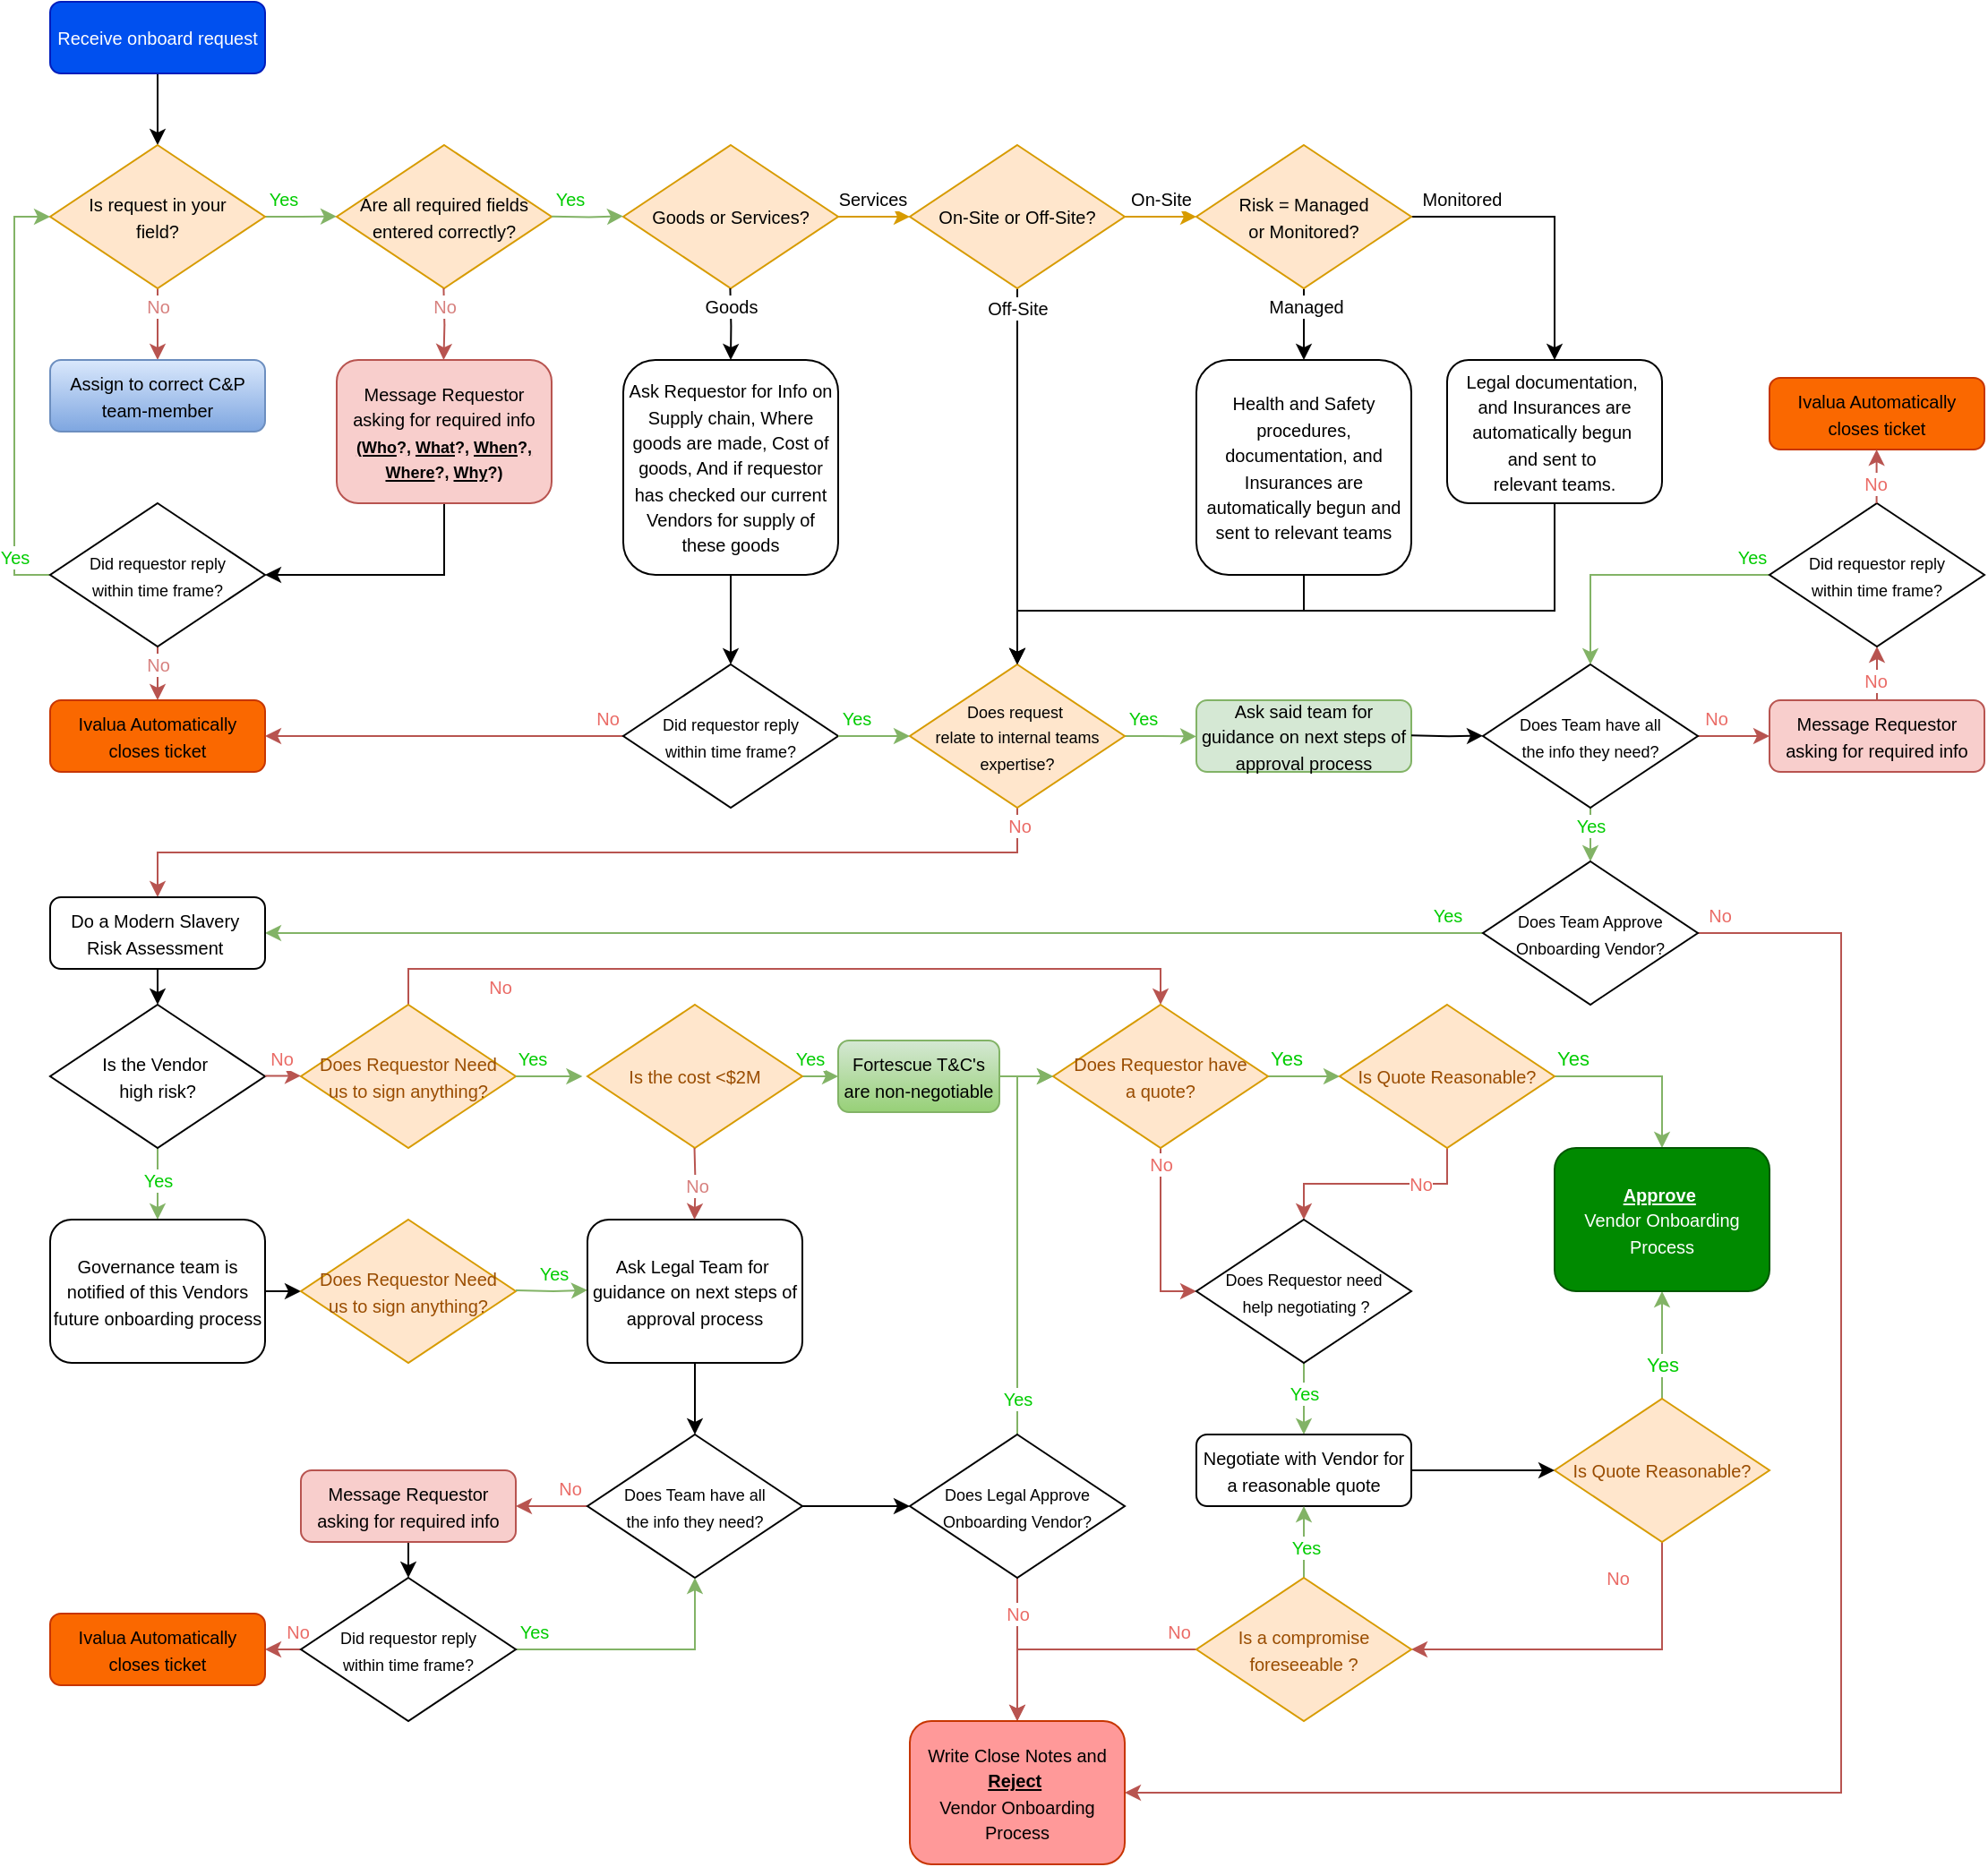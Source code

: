 <mxfile version="25.0.3">
  <diagram id="C5RBs43oDa-KdzZeNtuy" name="Page-1">
    <mxGraphModel dx="2207" dy="523" grid="1" gridSize="10" guides="1" tooltips="1" connect="1" arrows="1" fold="1" page="1" pageScale="1" pageWidth="827" pageHeight="1169" math="0" shadow="0">
      <root>
        <mxCell id="WIyWlLk6GJQsqaUBKTNV-0" />
        <mxCell id="WIyWlLk6GJQsqaUBKTNV-1" parent="WIyWlLk6GJQsqaUBKTNV-0" />
        <mxCell id="KJa5EzMdzDWsQNKUvQGp-6" style="edgeStyle=orthogonalEdgeStyle;rounded=0;orthogonalLoop=1;jettySize=auto;html=1;exitX=0.5;exitY=1;exitDx=0;exitDy=0;entryX=0.5;entryY=0;entryDx=0;entryDy=0;" edge="1" parent="WIyWlLk6GJQsqaUBKTNV-1" source="WIyWlLk6GJQsqaUBKTNV-3" target="KJa5EzMdzDWsQNKUvQGp-0">
          <mxGeometry relative="1" as="geometry" />
        </mxCell>
        <mxCell id="WIyWlLk6GJQsqaUBKTNV-3" value="&lt;font style=&quot;font-size: 10px;&quot;&gt;Receive onboard request&lt;/font&gt;" style="rounded=1;whiteSpace=wrap;html=1;fontSize=12;glass=0;strokeWidth=1;shadow=0;fillColor=#0050ef;fontColor=#ffffff;strokeColor=#001DBC;" parent="WIyWlLk6GJQsqaUBKTNV-1" vertex="1">
          <mxGeometry x="40" y="40" width="120" height="40" as="geometry" />
        </mxCell>
        <mxCell id="KJa5EzMdzDWsQNKUvQGp-5" style="edgeStyle=orthogonalEdgeStyle;rounded=0;orthogonalLoop=1;jettySize=auto;html=1;exitX=1;exitY=0.5;exitDx=0;exitDy=0;fillColor=#d5e8d4;strokeColor=#82b366;" edge="1" parent="WIyWlLk6GJQsqaUBKTNV-1" source="KJa5EzMdzDWsQNKUvQGp-0">
          <mxGeometry relative="1" as="geometry">
            <mxPoint x="200" y="159.857" as="targetPoint" />
          </mxGeometry>
        </mxCell>
        <mxCell id="KJa5EzMdzDWsQNKUvQGp-39" value="&lt;font style=&quot;font-size: 10px;&quot; color=&quot;#00cc00&quot;&gt;Yes&lt;/font&gt;" style="edgeLabel;html=1;align=center;verticalAlign=middle;resizable=0;points=[];" vertex="1" connectable="0" parent="KJa5EzMdzDWsQNKUvQGp-5">
          <mxGeometry x="-0.038" relative="1" as="geometry">
            <mxPoint x="-10" y="-10" as="offset" />
          </mxGeometry>
        </mxCell>
        <mxCell id="KJa5EzMdzDWsQNKUvQGp-7" style="edgeStyle=orthogonalEdgeStyle;rounded=0;orthogonalLoop=1;jettySize=auto;html=1;exitX=0.5;exitY=1;exitDx=0;exitDy=0;fillColor=#f8cecc;strokeColor=#b85450;" edge="1" parent="WIyWlLk6GJQsqaUBKTNV-1" source="KJa5EzMdzDWsQNKUvQGp-0">
          <mxGeometry relative="1" as="geometry">
            <mxPoint x="100" y="240" as="targetPoint" />
          </mxGeometry>
        </mxCell>
        <mxCell id="KJa5EzMdzDWsQNKUvQGp-41" value="&lt;font style=&quot;font-size: 10px;&quot; color=&quot;#d7807e&quot;&gt;No&lt;/font&gt;" style="edgeLabel;html=1;align=center;verticalAlign=middle;resizable=0;points=[];" vertex="1" connectable="0" parent="KJa5EzMdzDWsQNKUvQGp-7">
          <mxGeometry x="-0.081" relative="1" as="geometry">
            <mxPoint y="-9" as="offset" />
          </mxGeometry>
        </mxCell>
        <mxCell id="KJa5EzMdzDWsQNKUvQGp-0" value="&lt;font style=&quot;font-size: 10px;&quot;&gt;Is request in your&lt;br&gt;field?&lt;/font&gt;" style="rhombus;whiteSpace=wrap;html=1;fillColor=#ffe6cc;strokeColor=#d79b00;" vertex="1" parent="WIyWlLk6GJQsqaUBKTNV-1">
          <mxGeometry x="40" y="120" width="120" height="80" as="geometry" />
        </mxCell>
        <mxCell id="KJa5EzMdzDWsQNKUvQGp-8" value="&lt;font style=&quot;font-size: 10px;&quot;&gt;Assign to correct C&amp;amp;P team-member&lt;/font&gt;" style="rounded=1;whiteSpace=wrap;html=1;fontSize=12;glass=0;strokeWidth=1;shadow=0;fillColor=#dae8fc;strokeColor=#6c8ebf;gradientColor=#7ea6e0;" vertex="1" parent="WIyWlLk6GJQsqaUBKTNV-1">
          <mxGeometry x="40" y="240" width="120" height="40" as="geometry" />
        </mxCell>
        <mxCell id="KJa5EzMdzDWsQNKUvQGp-9" value="&lt;span style=&quot;font-size: 10px;&quot;&gt;Are all required fields&lt;/span&gt;&lt;div&gt;&lt;span style=&quot;font-size: 10px;&quot;&gt;entered correctly?&lt;/span&gt;&lt;/div&gt;" style="rhombus;whiteSpace=wrap;html=1;fillColor=#ffe6cc;strokeColor=#d79b00;" vertex="1" parent="WIyWlLk6GJQsqaUBKTNV-1">
          <mxGeometry x="200" y="120" width="120" height="80" as="geometry" />
        </mxCell>
        <mxCell id="KJa5EzMdzDWsQNKUvQGp-49" style="edgeStyle=orthogonalEdgeStyle;rounded=0;orthogonalLoop=1;jettySize=auto;html=1;exitX=0.5;exitY=1;exitDx=0;exitDy=0;entryX=1;entryY=0.5;entryDx=0;entryDy=0;" edge="1" parent="WIyWlLk6GJQsqaUBKTNV-1" source="KJa5EzMdzDWsQNKUvQGp-12" target="KJa5EzMdzDWsQNKUvQGp-36">
          <mxGeometry relative="1" as="geometry" />
        </mxCell>
        <mxCell id="KJa5EzMdzDWsQNKUvQGp-12" value="&lt;font style=&quot;&quot;&gt;&lt;span style=&quot;font-size: 10px;&quot;&gt;Message Requestor asking for required info &lt;/span&gt;&lt;b style=&quot;&quot;&gt;&lt;font style=&quot;font-size: 9px;&quot;&gt;&lt;u style=&quot;&quot;&gt;(Who&lt;/u&gt;?&lt;u style=&quot;&quot;&gt;,&lt;/u&gt; &lt;u style=&quot;&quot;&gt;What&lt;/u&gt;?&lt;u style=&quot;&quot;&gt;,&lt;/u&gt; &lt;u style=&quot;&quot;&gt;When&lt;/u&gt;?&lt;u style=&quot;&quot;&gt;, Where&lt;/u&gt;?, &lt;u style=&quot;&quot;&gt;Why&lt;/u&gt;?)&lt;/font&gt;&lt;/b&gt;&lt;/font&gt;" style="rounded=1;whiteSpace=wrap;html=1;fontSize=12;glass=0;strokeWidth=1;shadow=0;fillColor=#f8cecc;strokeColor=#b85450;" vertex="1" parent="WIyWlLk6GJQsqaUBKTNV-1">
          <mxGeometry x="200" y="240" width="120" height="80" as="geometry" />
        </mxCell>
        <mxCell id="KJa5EzMdzDWsQNKUvQGp-13" style="edgeStyle=orthogonalEdgeStyle;rounded=0;orthogonalLoop=1;jettySize=auto;html=1;exitX=0.5;exitY=1;exitDx=0;exitDy=0;fillColor=#f8cecc;strokeColor=#b85450;" edge="1" parent="WIyWlLk6GJQsqaUBKTNV-1">
          <mxGeometry relative="1" as="geometry">
            <mxPoint x="259.71" y="240" as="targetPoint" />
            <mxPoint x="259.71" y="200" as="sourcePoint" />
          </mxGeometry>
        </mxCell>
        <mxCell id="KJa5EzMdzDWsQNKUvQGp-19" style="edgeStyle=orthogonalEdgeStyle;rounded=0;orthogonalLoop=1;jettySize=auto;html=1;exitX=1;exitY=0.5;exitDx=0;exitDy=0;entryX=0;entryY=0.5;entryDx=0;entryDy=0;fillColor=#ffe6cc;strokeColor=#d79b00;" edge="1" parent="WIyWlLk6GJQsqaUBKTNV-1" source="KJa5EzMdzDWsQNKUvQGp-14" target="KJa5EzMdzDWsQNKUvQGp-18">
          <mxGeometry relative="1" as="geometry" />
        </mxCell>
        <mxCell id="KJa5EzMdzDWsQNKUvQGp-23" value="&lt;font style=&quot;font-size: 10px;&quot;&gt;Services&lt;/font&gt;" style="edgeLabel;html=1;align=center;verticalAlign=middle;resizable=0;points=[];" vertex="1" connectable="0" parent="KJa5EzMdzDWsQNKUvQGp-19">
          <mxGeometry x="-0.057" y="2" relative="1" as="geometry">
            <mxPoint y="-8" as="offset" />
          </mxGeometry>
        </mxCell>
        <mxCell id="KJa5EzMdzDWsQNKUvQGp-14" value="&lt;span style=&quot;font-size: 10px;&quot;&gt;Goods or Services?&lt;/span&gt;" style="rhombus;whiteSpace=wrap;html=1;fillColor=#ffe6cc;strokeColor=#d79b00;" vertex="1" parent="WIyWlLk6GJQsqaUBKTNV-1">
          <mxGeometry x="360" y="120" width="120" height="80" as="geometry" />
        </mxCell>
        <mxCell id="KJa5EzMdzDWsQNKUvQGp-15" style="edgeStyle=orthogonalEdgeStyle;rounded=0;orthogonalLoop=1;jettySize=auto;html=1;exitX=1;exitY=0.5;exitDx=0;exitDy=0;fillColor=#d5e8d4;strokeColor=#82b366;" edge="1" parent="WIyWlLk6GJQsqaUBKTNV-1">
          <mxGeometry relative="1" as="geometry">
            <mxPoint x="360" y="159.687" as="targetPoint" />
            <mxPoint x="320" y="159.83" as="sourcePoint" />
          </mxGeometry>
        </mxCell>
        <mxCell id="KJa5EzMdzDWsQNKUvQGp-16" value="&lt;font style=&quot;font-size: 10px;&quot;&gt;Ask Requestor for Info on Supply chain, Where goods are made, Cost of goods, And if requestor has checked our current Vendors for supply of these goods&lt;/font&gt;" style="rounded=1;whiteSpace=wrap;html=1;fontSize=12;glass=0;strokeWidth=1;shadow=0;" vertex="1" parent="WIyWlLk6GJQsqaUBKTNV-1">
          <mxGeometry x="360" y="240" width="120" height="120" as="geometry" />
        </mxCell>
        <mxCell id="KJa5EzMdzDWsQNKUvQGp-17" value="&lt;font style=&quot;font-size: 10px;&quot;&gt;Goods&lt;/font&gt;" style="edgeStyle=orthogonalEdgeStyle;rounded=0;orthogonalLoop=1;jettySize=auto;html=1;exitX=0.5;exitY=1;exitDx=0;exitDy=0;entryX=0.5;entryY=0;entryDx=0;entryDy=0;" edge="1" parent="WIyWlLk6GJQsqaUBKTNV-1" target="KJa5EzMdzDWsQNKUvQGp-16">
          <mxGeometry x="-0.502" relative="1" as="geometry">
            <mxPoint x="419.71" y="240" as="targetPoint" />
            <mxPoint x="419.71" y="200" as="sourcePoint" />
            <mxPoint as="offset" />
          </mxGeometry>
        </mxCell>
        <mxCell id="KJa5EzMdzDWsQNKUvQGp-21" style="edgeStyle=orthogonalEdgeStyle;rounded=0;orthogonalLoop=1;jettySize=auto;html=1;exitX=1;exitY=0.5;exitDx=0;exitDy=0;entryX=0;entryY=0.5;entryDx=0;entryDy=0;fillColor=#ffe6cc;strokeColor=#d79b00;" edge="1" parent="WIyWlLk6GJQsqaUBKTNV-1" source="KJa5EzMdzDWsQNKUvQGp-18" target="KJa5EzMdzDWsQNKUvQGp-20">
          <mxGeometry relative="1" as="geometry" />
        </mxCell>
        <mxCell id="KJa5EzMdzDWsQNKUvQGp-22" value="&lt;font style=&quot;font-size: 10px;&quot;&gt;On-Site&lt;/font&gt;" style="edgeLabel;html=1;align=center;verticalAlign=middle;resizable=0;points=[];" vertex="1" connectable="0" parent="KJa5EzMdzDWsQNKUvQGp-21">
          <mxGeometry x="-0.029" y="-2" relative="1" as="geometry">
            <mxPoint y="-12" as="offset" />
          </mxGeometry>
        </mxCell>
        <mxCell id="KJa5EzMdzDWsQNKUvQGp-25" style="edgeStyle=orthogonalEdgeStyle;rounded=0;orthogonalLoop=1;jettySize=auto;html=1;exitX=0.5;exitY=1;exitDx=0;exitDy=0;entryX=0.5;entryY=0;entryDx=0;entryDy=0;" edge="1" parent="WIyWlLk6GJQsqaUBKTNV-1" source="KJa5EzMdzDWsQNKUvQGp-18" target="KJa5EzMdzDWsQNKUvQGp-24">
          <mxGeometry relative="1" as="geometry" />
        </mxCell>
        <mxCell id="KJa5EzMdzDWsQNKUvQGp-61" value="&lt;font style=&quot;font-size: 10px;&quot;&gt;Off-Site&lt;/font&gt;" style="edgeLabel;html=1;align=center;verticalAlign=middle;resizable=0;points=[];" vertex="1" connectable="0" parent="KJa5EzMdzDWsQNKUvQGp-25">
          <mxGeometry x="-0.75" relative="1" as="geometry">
            <mxPoint y="-16" as="offset" />
          </mxGeometry>
        </mxCell>
        <mxCell id="KJa5EzMdzDWsQNKUvQGp-18" value="&lt;span style=&quot;font-size: 10px;&quot;&gt;On-Site or Off-Site?&lt;/span&gt;" style="rhombus;whiteSpace=wrap;html=1;fillColor=#ffe6cc;strokeColor=#d79b00;" vertex="1" parent="WIyWlLk6GJQsqaUBKTNV-1">
          <mxGeometry x="520" y="120" width="120" height="80" as="geometry" />
        </mxCell>
        <mxCell id="KJa5EzMdzDWsQNKUvQGp-29" style="edgeStyle=orthogonalEdgeStyle;rounded=0;orthogonalLoop=1;jettySize=auto;html=1;exitX=0.5;exitY=1;exitDx=0;exitDy=0;entryX=0.5;entryY=0;entryDx=0;entryDy=0;" edge="1" parent="WIyWlLk6GJQsqaUBKTNV-1" source="KJa5EzMdzDWsQNKUvQGp-20" target="KJa5EzMdzDWsQNKUvQGp-28">
          <mxGeometry relative="1" as="geometry" />
        </mxCell>
        <mxCell id="KJa5EzMdzDWsQNKUvQGp-62" value="&lt;span style=&quot;font-size: 10px;&quot;&gt;Managed&lt;/span&gt;" style="edgeLabel;html=1;align=center;verticalAlign=middle;resizable=0;points=[];" vertex="1" connectable="0" parent="KJa5EzMdzDWsQNKUvQGp-29">
          <mxGeometry x="0.01" y="1" relative="1" as="geometry">
            <mxPoint y="-10" as="offset" />
          </mxGeometry>
        </mxCell>
        <mxCell id="KJa5EzMdzDWsQNKUvQGp-32" style="edgeStyle=orthogonalEdgeStyle;rounded=0;orthogonalLoop=1;jettySize=auto;html=1;exitX=1;exitY=0.5;exitDx=0;exitDy=0;entryX=0.5;entryY=0;entryDx=0;entryDy=0;" edge="1" parent="WIyWlLk6GJQsqaUBKTNV-1" source="KJa5EzMdzDWsQNKUvQGp-20" target="KJa5EzMdzDWsQNKUvQGp-31">
          <mxGeometry relative="1" as="geometry" />
        </mxCell>
        <mxCell id="KJa5EzMdzDWsQNKUvQGp-34" value="&lt;font style=&quot;font-size: 10px;&quot;&gt;Monitored&lt;/font&gt;" style="edgeLabel;html=1;align=center;verticalAlign=middle;resizable=0;points=[];" vertex="1" connectable="0" parent="KJa5EzMdzDWsQNKUvQGp-32">
          <mxGeometry x="-0.593" relative="1" as="geometry">
            <mxPoint x="-5" y="-10" as="offset" />
          </mxGeometry>
        </mxCell>
        <mxCell id="KJa5EzMdzDWsQNKUvQGp-20" value="&lt;span style=&quot;font-size: 10px;&quot;&gt;Risk = Managed&lt;br&gt;or Monitored?&lt;/span&gt;" style="rhombus;whiteSpace=wrap;html=1;fillColor=#ffe6cc;strokeColor=#d79b00;" vertex="1" parent="WIyWlLk6GJQsqaUBKTNV-1">
          <mxGeometry x="680" y="120" width="120" height="80" as="geometry" />
        </mxCell>
        <mxCell id="KJa5EzMdzDWsQNKUvQGp-63" style="edgeStyle=orthogonalEdgeStyle;rounded=0;orthogonalLoop=1;jettySize=auto;html=1;exitX=1;exitY=0.5;exitDx=0;exitDy=0;fillColor=#d5e8d4;strokeColor=#82b366;" edge="1" parent="WIyWlLk6GJQsqaUBKTNV-1" source="KJa5EzMdzDWsQNKUvQGp-24">
          <mxGeometry relative="1" as="geometry">
            <mxPoint x="680" y="450.2" as="targetPoint" />
          </mxGeometry>
        </mxCell>
        <mxCell id="KJa5EzMdzDWsQNKUvQGp-65" value="&lt;font color=&quot;#00cc00&quot; style=&quot;font-size: 10px;&quot;&gt;Yes&lt;/font&gt;" style="edgeLabel;html=1;align=center;verticalAlign=middle;resizable=0;points=[];" vertex="1" connectable="0" parent="KJa5EzMdzDWsQNKUvQGp-63">
          <mxGeometry x="0.312" relative="1" as="geometry">
            <mxPoint x="-16" y="-11" as="offset" />
          </mxGeometry>
        </mxCell>
        <mxCell id="KJa5EzMdzDWsQNKUvQGp-89" style="edgeStyle=orthogonalEdgeStyle;rounded=0;orthogonalLoop=1;jettySize=auto;html=1;exitX=0.5;exitY=1;exitDx=0;exitDy=0;entryX=0.5;entryY=0;entryDx=0;entryDy=0;fillColor=#f8cecc;strokeColor=#b85450;" edge="1" parent="WIyWlLk6GJQsqaUBKTNV-1" source="KJa5EzMdzDWsQNKUvQGp-24" target="KJa5EzMdzDWsQNKUvQGp-86">
          <mxGeometry relative="1" as="geometry" />
        </mxCell>
        <mxCell id="KJa5EzMdzDWsQNKUvQGp-90" value="&lt;font style=&quot;font-size: 10px;&quot; color=&quot;#ea6b66&quot;&gt;No&lt;/font&gt;" style="edgeLabel;html=1;align=center;verticalAlign=middle;resizable=0;points=[];" vertex="1" connectable="0" parent="KJa5EzMdzDWsQNKUvQGp-89">
          <mxGeometry x="-0.24" y="-1" relative="1" as="geometry">
            <mxPoint x="177" y="-14" as="offset" />
          </mxGeometry>
        </mxCell>
        <mxCell id="KJa5EzMdzDWsQNKUvQGp-24" value="&lt;font style=&quot;font-size: 9px;&quot;&gt;Does request&amp;nbsp;&lt;/font&gt;&lt;div&gt;&lt;font style=&quot;font-size: 9px;&quot;&gt;relate&amp;nbsp;&lt;/font&gt;&lt;font style=&quot;background-color: initial; font-size: 9px;&quot;&gt;to&amp;nbsp;&lt;/font&gt;&lt;span style=&quot;background-color: initial; font-size: 9px;&quot;&gt;internal teams&lt;/span&gt;&lt;div&gt;&lt;div&gt;&lt;font style=&quot;font-size: 9px;&quot;&gt;expertise?&lt;/font&gt;&lt;/div&gt;&lt;/div&gt;&lt;/div&gt;" style="rhombus;whiteSpace=wrap;html=1;fillColor=#ffe6cc;strokeColor=#d79b00;" vertex="1" parent="WIyWlLk6GJQsqaUBKTNV-1">
          <mxGeometry x="520" y="410" width="120" height="80" as="geometry" />
        </mxCell>
        <mxCell id="KJa5EzMdzDWsQNKUvQGp-59" style="edgeStyle=orthogonalEdgeStyle;rounded=0;orthogonalLoop=1;jettySize=auto;html=1;exitX=0.5;exitY=1;exitDx=0;exitDy=0;entryX=0.5;entryY=0;entryDx=0;entryDy=0;" edge="1" parent="WIyWlLk6GJQsqaUBKTNV-1" source="KJa5EzMdzDWsQNKUvQGp-28" target="KJa5EzMdzDWsQNKUvQGp-24">
          <mxGeometry relative="1" as="geometry">
            <Array as="points">
              <mxPoint x="740" y="380" />
              <mxPoint x="580" y="380" />
            </Array>
          </mxGeometry>
        </mxCell>
        <mxCell id="KJa5EzMdzDWsQNKUvQGp-28" value="&lt;font style=&quot;font-size: 10px;&quot;&gt;Health and Safety procedures, documentation, and Insurances are automatically begun and sent to relevant teams&lt;/font&gt;" style="rounded=1;whiteSpace=wrap;html=1;fontSize=12;glass=0;strokeWidth=1;shadow=0;" vertex="1" parent="WIyWlLk6GJQsqaUBKTNV-1">
          <mxGeometry x="680" y="240" width="120" height="120" as="geometry" />
        </mxCell>
        <mxCell id="KJa5EzMdzDWsQNKUvQGp-60" style="edgeStyle=orthogonalEdgeStyle;rounded=0;orthogonalLoop=1;jettySize=auto;html=1;exitX=0.5;exitY=1;exitDx=0;exitDy=0;" edge="1" parent="WIyWlLk6GJQsqaUBKTNV-1" source="KJa5EzMdzDWsQNKUvQGp-31">
          <mxGeometry relative="1" as="geometry">
            <mxPoint x="580" y="410" as="targetPoint" />
            <Array as="points">
              <mxPoint x="880" y="380" />
              <mxPoint x="580" y="380" />
            </Array>
          </mxGeometry>
        </mxCell>
        <mxCell id="KJa5EzMdzDWsQNKUvQGp-31" value="&lt;font style=&quot;font-size: 10px;&quot;&gt;Legal documentation,&amp;nbsp;&lt;/font&gt;&lt;div&gt;&lt;font style=&quot;font-size: 10px;&quot;&gt;and Insurance&lt;/font&gt;&lt;span style=&quot;font-size: 10px; background-color: initial;&quot;&gt;s are automatically begun&amp;nbsp;&lt;/span&gt;&lt;/div&gt;&lt;div&gt;&lt;font style=&quot;font-size: 10px;&quot;&gt;and sent to&amp;nbsp;&lt;/font&gt;&lt;/div&gt;&lt;div&gt;&lt;font style=&quot;font-size: 10px;&quot;&gt;relevant teams.&lt;/font&gt;&lt;/div&gt;" style="rounded=1;whiteSpace=wrap;html=1;fontSize=12;glass=0;strokeWidth=1;shadow=0;" vertex="1" parent="WIyWlLk6GJQsqaUBKTNV-1">
          <mxGeometry x="820" y="240" width="120" height="80" as="geometry" />
        </mxCell>
        <mxCell id="KJa5EzMdzDWsQNKUvQGp-38" style="edgeStyle=orthogonalEdgeStyle;rounded=0;orthogonalLoop=1;jettySize=auto;html=1;exitX=0;exitY=0.5;exitDx=0;exitDy=0;entryX=0;entryY=0.5;entryDx=0;entryDy=0;fillColor=#d5e8d4;strokeColor=#82b366;" edge="1" parent="WIyWlLk6GJQsqaUBKTNV-1" source="KJa5EzMdzDWsQNKUvQGp-36" target="KJa5EzMdzDWsQNKUvQGp-0">
          <mxGeometry relative="1" as="geometry" />
        </mxCell>
        <mxCell id="KJa5EzMdzDWsQNKUvQGp-46" style="edgeStyle=orthogonalEdgeStyle;rounded=0;orthogonalLoop=1;jettySize=auto;html=1;exitX=0.5;exitY=1;exitDx=0;exitDy=0;entryX=0.5;entryY=0;entryDx=0;entryDy=0;fillColor=#f8cecc;strokeColor=#b85450;" edge="1" parent="WIyWlLk6GJQsqaUBKTNV-1" source="KJa5EzMdzDWsQNKUvQGp-36" target="KJa5EzMdzDWsQNKUvQGp-45">
          <mxGeometry relative="1" as="geometry" />
        </mxCell>
        <mxCell id="KJa5EzMdzDWsQNKUvQGp-36" value="&lt;font style=&quot;font-size: 9px;&quot;&gt;Did requestor reply&lt;/font&gt;&lt;div&gt;&lt;font style=&quot;font-size: 9px;&quot;&gt;within&amp;nbsp;&lt;/font&gt;&lt;span style=&quot;font-size: 9px; background-color: initial;&quot;&gt;time frame?&lt;/span&gt;&lt;/div&gt;" style="rhombus;whiteSpace=wrap;html=1;" vertex="1" parent="WIyWlLk6GJQsqaUBKTNV-1">
          <mxGeometry x="40" y="320" width="120" height="80" as="geometry" />
        </mxCell>
        <mxCell id="KJa5EzMdzDWsQNKUvQGp-40" value="&lt;font style=&quot;font-size: 10px;&quot; color=&quot;#00cc00&quot;&gt;Yes&lt;/font&gt;" style="edgeLabel;html=1;align=center;verticalAlign=middle;resizable=0;points=[];" vertex="1" connectable="0" parent="WIyWlLk6GJQsqaUBKTNV-1">
          <mxGeometry x="330.004" y="150" as="geometry" />
        </mxCell>
        <mxCell id="KJa5EzMdzDWsQNKUvQGp-43" value="&lt;font style=&quot;font-size: 10px;&quot; color=&quot;#d7807e&quot;&gt;No&lt;/font&gt;" style="edgeLabel;html=1;align=center;verticalAlign=middle;resizable=0;points=[];" vertex="1" connectable="0" parent="WIyWlLk6GJQsqaUBKTNV-1">
          <mxGeometry x="260" y="220.001" as="geometry">
            <mxPoint y="-10" as="offset" />
          </mxGeometry>
        </mxCell>
        <mxCell id="KJa5EzMdzDWsQNKUvQGp-44" value="&lt;font style=&quot;font-size: 10px;&quot; color=&quot;#00cc00&quot;&gt;Yes&lt;/font&gt;" style="edgeLabel;html=1;align=center;verticalAlign=middle;resizable=0;points=[];" vertex="1" connectable="0" parent="WIyWlLk6GJQsqaUBKTNV-1">
          <mxGeometry x="20.004" y="350" as="geometry" />
        </mxCell>
        <mxCell id="KJa5EzMdzDWsQNKUvQGp-45" value="&lt;span style=&quot;font-size: 10px;&quot;&gt;Ivalua Automatically&lt;/span&gt;&lt;div&gt;&lt;span style=&quot;font-size: 10px;&quot;&gt;closes ticket&lt;/span&gt;&lt;/div&gt;" style="rounded=1;whiteSpace=wrap;html=1;fontSize=12;glass=0;strokeWidth=1;shadow=0;fillColor=#fa6800;strokeColor=#C73500;fontColor=#000000;" vertex="1" parent="WIyWlLk6GJQsqaUBKTNV-1">
          <mxGeometry x="40" y="430" width="120" height="40" as="geometry" />
        </mxCell>
        <mxCell id="KJa5EzMdzDWsQNKUvQGp-47" value="&lt;font style=&quot;font-size: 10px;&quot; color=&quot;#d7807e&quot;&gt;No&lt;/font&gt;" style="edgeLabel;html=1;align=center;verticalAlign=middle;resizable=0;points=[];" vertex="1" connectable="0" parent="WIyWlLk6GJQsqaUBKTNV-1">
          <mxGeometry x="100" y="410.001" as="geometry" />
        </mxCell>
        <mxCell id="KJa5EzMdzDWsQNKUvQGp-56" style="edgeStyle=orthogonalEdgeStyle;rounded=0;orthogonalLoop=1;jettySize=auto;html=1;exitX=0;exitY=0.5;exitDx=0;exitDy=0;entryX=1;entryY=0.5;entryDx=0;entryDy=0;fillColor=#f8cecc;strokeColor=#b85450;" edge="1" parent="WIyWlLk6GJQsqaUBKTNV-1" source="KJa5EzMdzDWsQNKUvQGp-51" target="KJa5EzMdzDWsQNKUvQGp-45">
          <mxGeometry relative="1" as="geometry" />
        </mxCell>
        <mxCell id="KJa5EzMdzDWsQNKUvQGp-76" value="&lt;font color=&quot;#ea6b66&quot; style=&quot;font-size: 10px;&quot;&gt;No&lt;/font&gt;" style="edgeLabel;html=1;align=center;verticalAlign=middle;resizable=0;points=[];" vertex="1" connectable="0" parent="KJa5EzMdzDWsQNKUvQGp-56">
          <mxGeometry x="0.016" relative="1" as="geometry">
            <mxPoint x="92" y="-10" as="offset" />
          </mxGeometry>
        </mxCell>
        <mxCell id="KJa5EzMdzDWsQNKUvQGp-51" value="&lt;font style=&quot;font-size: 9px;&quot;&gt;Did requestor reply&lt;/font&gt;&lt;div&gt;&lt;font style=&quot;font-size: 9px;&quot;&gt;within&amp;nbsp;&lt;/font&gt;&lt;span style=&quot;font-size: 9px; background-color: initial;&quot;&gt;time frame?&lt;/span&gt;&lt;/div&gt;" style="rhombus;whiteSpace=wrap;html=1;" vertex="1" parent="WIyWlLk6GJQsqaUBKTNV-1">
          <mxGeometry x="360" y="410" width="120" height="80" as="geometry" />
        </mxCell>
        <mxCell id="KJa5EzMdzDWsQNKUvQGp-52" style="edgeStyle=orthogonalEdgeStyle;rounded=0;orthogonalLoop=1;jettySize=auto;html=1;exitX=0.5;exitY=1;exitDx=0;exitDy=0;entryX=0.5;entryY=0;entryDx=0;entryDy=0;" edge="1" parent="WIyWlLk6GJQsqaUBKTNV-1" source="KJa5EzMdzDWsQNKUvQGp-16" target="KJa5EzMdzDWsQNKUvQGp-51">
          <mxGeometry relative="1" as="geometry" />
        </mxCell>
        <mxCell id="KJa5EzMdzDWsQNKUvQGp-53" style="edgeStyle=orthogonalEdgeStyle;rounded=0;orthogonalLoop=1;jettySize=auto;html=1;exitX=1;exitY=0.5;exitDx=0;exitDy=0;entryX=0;entryY=0.5;entryDx=0;entryDy=0;fillColor=#d5e8d4;strokeColor=#82b366;" edge="1" parent="WIyWlLk6GJQsqaUBKTNV-1" source="KJa5EzMdzDWsQNKUvQGp-51" target="KJa5EzMdzDWsQNKUvQGp-24">
          <mxGeometry relative="1" as="geometry" />
        </mxCell>
        <mxCell id="KJa5EzMdzDWsQNKUvQGp-58" value="&lt;font style=&quot;font-size: 10px;&quot; color=&quot;#00cc00&quot;&gt;Yes&lt;/font&gt;" style="edgeLabel;html=1;align=center;verticalAlign=middle;resizable=0;points=[];" vertex="1" connectable="0" parent="KJa5EzMdzDWsQNKUvQGp-53">
          <mxGeometry x="-0.37" relative="1" as="geometry">
            <mxPoint x="-3" y="-10" as="offset" />
          </mxGeometry>
        </mxCell>
        <mxCell id="KJa5EzMdzDWsQNKUvQGp-64" value="&lt;font style=&quot;font-size: 10px;&quot;&gt;Ask said team for guidance on next steps of approval process&lt;/font&gt;" style="rounded=1;whiteSpace=wrap;html=1;fontSize=12;glass=0;strokeWidth=1;shadow=0;fillColor=#d5e8d4;strokeColor=#82b366;" vertex="1" parent="WIyWlLk6GJQsqaUBKTNV-1">
          <mxGeometry x="680" y="430" width="120" height="40" as="geometry" />
        </mxCell>
        <mxCell id="KJa5EzMdzDWsQNKUvQGp-81" style="edgeStyle=orthogonalEdgeStyle;rounded=0;orthogonalLoop=1;jettySize=auto;html=1;exitX=1;exitY=0.5;exitDx=0;exitDy=0;entryX=0;entryY=0.5;entryDx=0;entryDy=0;fillColor=#f8cecc;strokeColor=#b85450;" edge="1" parent="WIyWlLk6GJQsqaUBKTNV-1" source="KJa5EzMdzDWsQNKUvQGp-66" target="KJa5EzMdzDWsQNKUvQGp-70">
          <mxGeometry relative="1" as="geometry" />
        </mxCell>
        <mxCell id="KJa5EzMdzDWsQNKUvQGp-82" value="&lt;font style=&quot;font-size: 10px;&quot; color=&quot;#ea6b66&quot;&gt;No&lt;/font&gt;" style="edgeLabel;html=1;align=center;verticalAlign=middle;resizable=0;points=[];" vertex="1" connectable="0" parent="KJa5EzMdzDWsQNKUvQGp-81">
          <mxGeometry x="-0.12" relative="1" as="geometry">
            <mxPoint x="-8" y="-10" as="offset" />
          </mxGeometry>
        </mxCell>
        <mxCell id="KJa5EzMdzDWsQNKUvQGp-84" value="" style="edgeStyle=orthogonalEdgeStyle;rounded=0;orthogonalLoop=1;jettySize=auto;html=1;fillColor=#d5e8d4;strokeColor=#82b366;" edge="1" parent="WIyWlLk6GJQsqaUBKTNV-1" source="KJa5EzMdzDWsQNKUvQGp-66" target="KJa5EzMdzDWsQNKUvQGp-83">
          <mxGeometry relative="1" as="geometry" />
        </mxCell>
        <mxCell id="KJa5EzMdzDWsQNKUvQGp-85" value="&lt;font style=&quot;font-size: 10px;&quot; color=&quot;#00cc00&quot;&gt;Yes&lt;/font&gt;" style="edgeLabel;html=1;align=center;verticalAlign=middle;resizable=0;points=[];" vertex="1" connectable="0" parent="KJa5EzMdzDWsQNKUvQGp-84">
          <mxGeometry x="0.336" relative="1" as="geometry">
            <mxPoint y="-4" as="offset" />
          </mxGeometry>
        </mxCell>
        <mxCell id="KJa5EzMdzDWsQNKUvQGp-66" value="&lt;font style=&quot;font-size: 9px;&quot;&gt;Does Team have all&lt;/font&gt;&lt;div&gt;&lt;font style=&quot;font-size: 9px;&quot;&gt;the info they need?&lt;/font&gt;&lt;/div&gt;" style="rhombus;whiteSpace=wrap;html=1;" vertex="1" parent="WIyWlLk6GJQsqaUBKTNV-1">
          <mxGeometry x="840" y="410" width="120" height="80" as="geometry" />
        </mxCell>
        <mxCell id="KJa5EzMdzDWsQNKUvQGp-67" style="edgeStyle=orthogonalEdgeStyle;rounded=0;orthogonalLoop=1;jettySize=auto;html=1;exitX=1;exitY=0.5;exitDx=0;exitDy=0;" edge="1" parent="WIyWlLk6GJQsqaUBKTNV-1">
          <mxGeometry relative="1" as="geometry">
            <mxPoint x="840" y="449.84" as="targetPoint" />
            <mxPoint x="800" y="449.64" as="sourcePoint" />
          </mxGeometry>
        </mxCell>
        <mxCell id="KJa5EzMdzDWsQNKUvQGp-73" style="edgeStyle=orthogonalEdgeStyle;rounded=0;orthogonalLoop=1;jettySize=auto;html=1;exitX=0.5;exitY=0;exitDx=0;exitDy=0;entryX=0.5;entryY=1;entryDx=0;entryDy=0;fillColor=#f8cecc;strokeColor=#b85450;" edge="1" parent="WIyWlLk6GJQsqaUBKTNV-1" source="KJa5EzMdzDWsQNKUvQGp-70" target="KJa5EzMdzDWsQNKUvQGp-71">
          <mxGeometry relative="1" as="geometry" />
        </mxCell>
        <mxCell id="KJa5EzMdzDWsQNKUvQGp-77" value="&lt;font color=&quot;#ea6b66&quot; style=&quot;font-size: 10px;&quot;&gt;No&lt;/font&gt;" style="edgeLabel;html=1;align=center;verticalAlign=middle;resizable=0;points=[];" vertex="1" connectable="0" parent="KJa5EzMdzDWsQNKUvQGp-73">
          <mxGeometry x="-0.267" y="1" relative="1" as="geometry">
            <mxPoint as="offset" />
          </mxGeometry>
        </mxCell>
        <mxCell id="KJa5EzMdzDWsQNKUvQGp-70" value="&lt;font style=&quot;font-size: 10px;&quot;&gt;Message Requestor asking for required info&lt;/font&gt;" style="rounded=1;whiteSpace=wrap;html=1;fontSize=12;glass=0;strokeWidth=1;shadow=0;fillColor=#f8cecc;strokeColor=#b85450;" vertex="1" parent="WIyWlLk6GJQsqaUBKTNV-1">
          <mxGeometry x="1000" y="430" width="120" height="40" as="geometry" />
        </mxCell>
        <mxCell id="KJa5EzMdzDWsQNKUvQGp-72" style="edgeStyle=orthogonalEdgeStyle;rounded=0;orthogonalLoop=1;jettySize=auto;html=1;exitX=0;exitY=0.5;exitDx=0;exitDy=0;entryX=0.5;entryY=0;entryDx=0;entryDy=0;fillColor=#d5e8d4;strokeColor=#82b366;" edge="1" parent="WIyWlLk6GJQsqaUBKTNV-1" source="KJa5EzMdzDWsQNKUvQGp-71" target="KJa5EzMdzDWsQNKUvQGp-66">
          <mxGeometry relative="1" as="geometry">
            <Array as="points">
              <mxPoint x="900" y="360" />
            </Array>
          </mxGeometry>
        </mxCell>
        <mxCell id="KJa5EzMdzDWsQNKUvQGp-80" value="&lt;font style=&quot;font-size: 10px;&quot; color=&quot;#00cc00&quot;&gt;Yes&lt;/font&gt;" style="edgeLabel;html=1;align=center;verticalAlign=middle;resizable=0;points=[];" vertex="1" connectable="0" parent="KJa5EzMdzDWsQNKUvQGp-72">
          <mxGeometry x="-0.571" y="1" relative="1" as="geometry">
            <mxPoint x="22" y="-11" as="offset" />
          </mxGeometry>
        </mxCell>
        <mxCell id="KJa5EzMdzDWsQNKUvQGp-71" value="&lt;font style=&quot;font-size: 9px;&quot;&gt;Did requestor reply&lt;/font&gt;&lt;div&gt;&lt;font style=&quot;font-size: 9px;&quot;&gt;within&amp;nbsp;&lt;/font&gt;&lt;span style=&quot;font-size: 9px; background-color: initial;&quot;&gt;time frame?&lt;/span&gt;&lt;/div&gt;" style="rhombus;whiteSpace=wrap;html=1;" vertex="1" parent="WIyWlLk6GJQsqaUBKTNV-1">
          <mxGeometry x="1000" y="320" width="120" height="80" as="geometry" />
        </mxCell>
        <mxCell id="KJa5EzMdzDWsQNKUvQGp-74" value="&lt;span style=&quot;font-size: 10px;&quot;&gt;Ivalua Automatically&lt;/span&gt;&lt;div&gt;&lt;span style=&quot;font-size: 10px;&quot;&gt;closes ticket&lt;/span&gt;&lt;/div&gt;" style="rounded=1;whiteSpace=wrap;html=1;fontSize=12;glass=0;strokeWidth=1;shadow=0;fillColor=#fa6800;strokeColor=#C73500;fontColor=#000000;" vertex="1" parent="WIyWlLk6GJQsqaUBKTNV-1">
          <mxGeometry x="1000" y="250" width="120" height="40" as="geometry" />
        </mxCell>
        <mxCell id="KJa5EzMdzDWsQNKUvQGp-78" style="edgeStyle=orthogonalEdgeStyle;rounded=0;orthogonalLoop=1;jettySize=auto;html=1;exitX=0.5;exitY=0;exitDx=0;exitDy=0;entryX=0.5;entryY=1;entryDx=0;entryDy=0;fillColor=#f8cecc;strokeColor=#b85450;" edge="1" parent="WIyWlLk6GJQsqaUBKTNV-1">
          <mxGeometry relative="1" as="geometry">
            <mxPoint x="1059.8" y="320" as="sourcePoint" />
            <mxPoint x="1059.8" y="290" as="targetPoint" />
          </mxGeometry>
        </mxCell>
        <mxCell id="KJa5EzMdzDWsQNKUvQGp-79" value="&lt;font color=&quot;#ea6b66&quot; style=&quot;font-size: 10px;&quot;&gt;No&lt;/font&gt;" style="edgeLabel;html=1;align=center;verticalAlign=middle;resizable=0;points=[];" vertex="1" connectable="0" parent="KJa5EzMdzDWsQNKUvQGp-78">
          <mxGeometry x="-0.267" y="1" relative="1" as="geometry">
            <mxPoint as="offset" />
          </mxGeometry>
        </mxCell>
        <mxCell id="KJa5EzMdzDWsQNKUvQGp-87" style="edgeStyle=orthogonalEdgeStyle;rounded=0;orthogonalLoop=1;jettySize=auto;html=1;exitX=0;exitY=0.5;exitDx=0;exitDy=0;entryX=1;entryY=0.5;entryDx=0;entryDy=0;fillColor=#d5e8d4;strokeColor=#82b366;" edge="1" parent="WIyWlLk6GJQsqaUBKTNV-1" source="KJa5EzMdzDWsQNKUvQGp-83" target="KJa5EzMdzDWsQNKUvQGp-86">
          <mxGeometry relative="1" as="geometry" />
        </mxCell>
        <mxCell id="KJa5EzMdzDWsQNKUvQGp-88" value="&lt;font style=&quot;font-size: 10px;&quot; color=&quot;#00cc00&quot;&gt;Yes&lt;/font&gt;" style="edgeLabel;html=1;align=center;verticalAlign=middle;resizable=0;points=[];" vertex="1" connectable="0" parent="KJa5EzMdzDWsQNKUvQGp-87">
          <mxGeometry y="1" relative="1" as="geometry">
            <mxPoint x="320" y="-11" as="offset" />
          </mxGeometry>
        </mxCell>
        <mxCell id="KJa5EzMdzDWsQNKUvQGp-176" style="edgeStyle=orthogonalEdgeStyle;rounded=0;orthogonalLoop=1;jettySize=auto;html=1;exitX=1;exitY=0.5;exitDx=0;exitDy=0;entryX=1;entryY=0.5;entryDx=0;entryDy=0;fillColor=#f8cecc;strokeColor=#b85450;" edge="1" parent="WIyWlLk6GJQsqaUBKTNV-1" source="KJa5EzMdzDWsQNKUvQGp-83" target="KJa5EzMdzDWsQNKUvQGp-169">
          <mxGeometry relative="1" as="geometry">
            <Array as="points">
              <mxPoint x="1040" y="560" />
              <mxPoint x="1040" y="1040" />
            </Array>
          </mxGeometry>
        </mxCell>
        <mxCell id="KJa5EzMdzDWsQNKUvQGp-177" value="&lt;font style=&quot;font-size: 10px;&quot; color=&quot;#ea6b66&quot;&gt;No&lt;/font&gt;" style="edgeLabel;html=1;align=center;verticalAlign=middle;resizable=0;points=[];" vertex="1" connectable="0" parent="KJa5EzMdzDWsQNKUvQGp-176">
          <mxGeometry x="-0.959" y="-1" relative="1" as="geometry">
            <mxPoint x="-8" y="-11" as="offset" />
          </mxGeometry>
        </mxCell>
        <mxCell id="KJa5EzMdzDWsQNKUvQGp-83" value="&lt;font style=&quot;font-size: 9px;&quot;&gt;Does Team Approve&lt;br&gt;Onboarding Vendor?&lt;/font&gt;" style="rhombus;whiteSpace=wrap;html=1;" vertex="1" parent="WIyWlLk6GJQsqaUBKTNV-1">
          <mxGeometry x="840" y="520" width="120" height="80" as="geometry" />
        </mxCell>
        <mxCell id="KJa5EzMdzDWsQNKUvQGp-93" style="edgeStyle=orthogonalEdgeStyle;rounded=0;orthogonalLoop=1;jettySize=auto;html=1;exitX=0.5;exitY=1;exitDx=0;exitDy=0;entryX=0.5;entryY=0;entryDx=0;entryDy=0;" edge="1" parent="WIyWlLk6GJQsqaUBKTNV-1" source="KJa5EzMdzDWsQNKUvQGp-86" target="KJa5EzMdzDWsQNKUvQGp-92">
          <mxGeometry relative="1" as="geometry" />
        </mxCell>
        <mxCell id="KJa5EzMdzDWsQNKUvQGp-86" value="&lt;font style=&quot;font-size: 10px;&quot;&gt;Do a Modern Slavery&amp;nbsp;&lt;/font&gt;&lt;div&gt;&lt;font style=&quot;font-size: 10px;&quot;&gt;Risk Assessment&amp;nbsp;&lt;/font&gt;&lt;/div&gt;" style="rounded=1;whiteSpace=wrap;html=1;fontSize=12;glass=0;strokeWidth=1;shadow=0;" vertex="1" parent="WIyWlLk6GJQsqaUBKTNV-1">
          <mxGeometry x="40" y="540" width="120" height="40" as="geometry" />
        </mxCell>
        <mxCell id="KJa5EzMdzDWsQNKUvQGp-95" style="edgeStyle=orthogonalEdgeStyle;rounded=0;orthogonalLoop=1;jettySize=auto;html=1;exitX=0.5;exitY=1;exitDx=0;exitDy=0;entryX=0.5;entryY=0;entryDx=0;entryDy=0;fillColor=#d5e8d4;strokeColor=#82b366;" edge="1" parent="WIyWlLk6GJQsqaUBKTNV-1" source="KJa5EzMdzDWsQNKUvQGp-92" target="KJa5EzMdzDWsQNKUvQGp-94">
          <mxGeometry relative="1" as="geometry" />
        </mxCell>
        <mxCell id="KJa5EzMdzDWsQNKUvQGp-96" value="&lt;font style=&quot;font-size: 10px;&quot; color=&quot;#00cc00&quot;&gt;Yes&lt;/font&gt;" style="edgeLabel;html=1;align=center;verticalAlign=middle;resizable=0;points=[];" vertex="1" connectable="0" parent="KJa5EzMdzDWsQNKUvQGp-95">
          <mxGeometry x="-0.11" relative="1" as="geometry">
            <mxPoint as="offset" />
          </mxGeometry>
        </mxCell>
        <mxCell id="KJa5EzMdzDWsQNKUvQGp-92" value="&lt;font size=&quot;1&quot;&gt;Is the Vendor&lt;/font&gt;&lt;span style=&quot;font-size: x-small; background-color: initial;&quot;&gt;&amp;nbsp;&lt;/span&gt;&lt;div&gt;&lt;span style=&quot;font-size: x-small; background-color: initial;&quot;&gt;high risk?&lt;/span&gt;&lt;/div&gt;" style="rhombus;whiteSpace=wrap;html=1;" vertex="1" parent="WIyWlLk6GJQsqaUBKTNV-1">
          <mxGeometry x="40" y="600" width="120" height="80" as="geometry" />
        </mxCell>
        <mxCell id="KJa5EzMdzDWsQNKUvQGp-107" style="edgeStyle=orthogonalEdgeStyle;rounded=0;orthogonalLoop=1;jettySize=auto;html=1;exitX=1;exitY=0.5;exitDx=0;exitDy=0;entryX=0;entryY=0.5;entryDx=0;entryDy=0;" edge="1" parent="WIyWlLk6GJQsqaUBKTNV-1" source="KJa5EzMdzDWsQNKUvQGp-94" target="KJa5EzMdzDWsQNKUvQGp-106">
          <mxGeometry relative="1" as="geometry" />
        </mxCell>
        <mxCell id="KJa5EzMdzDWsQNKUvQGp-94" value="&lt;span style=&quot;font-size: 10px;&quot;&gt;Governance team is notified of this Vendors future onboarding process&lt;/span&gt;" style="rounded=1;whiteSpace=wrap;html=1;fontSize=12;glass=0;strokeWidth=1;shadow=0;" vertex="1" parent="WIyWlLk6GJQsqaUBKTNV-1">
          <mxGeometry x="40" y="720" width="120" height="80" as="geometry" />
        </mxCell>
        <mxCell id="KJa5EzMdzDWsQNKUvQGp-184" style="edgeStyle=orthogonalEdgeStyle;rounded=0;orthogonalLoop=1;jettySize=auto;html=1;exitX=0.5;exitY=0;exitDx=0;exitDy=0;entryX=0.5;entryY=0;entryDx=0;entryDy=0;fillColor=#f8cecc;strokeColor=#b85450;" edge="1" parent="WIyWlLk6GJQsqaUBKTNV-1" source="KJa5EzMdzDWsQNKUvQGp-101" target="KJa5EzMdzDWsQNKUvQGp-138">
          <mxGeometry relative="1" as="geometry" />
        </mxCell>
        <mxCell id="KJa5EzMdzDWsQNKUvQGp-185" value="&lt;font style=&quot;font-size: 10px;&quot; color=&quot;#ea6b66&quot;&gt;No&lt;/font&gt;" style="edgeLabel;html=1;align=center;verticalAlign=middle;resizable=0;points=[];" vertex="1" connectable="0" parent="KJa5EzMdzDWsQNKUvQGp-184">
          <mxGeometry x="0.002" y="-1" relative="1" as="geometry">
            <mxPoint x="-160" y="9" as="offset" />
          </mxGeometry>
        </mxCell>
        <mxCell id="KJa5EzMdzDWsQNKUvQGp-101" value="&lt;font style=&quot;font-size: 10px;&quot; color=&quot;#994c00&quot;&gt;Does Requestor Need&lt;/font&gt;&lt;div&gt;&lt;font style=&quot;font-size: 10px;&quot; color=&quot;#994c00&quot;&gt;us to sign anything?&lt;/font&gt;&lt;/div&gt;" style="rhombus;whiteSpace=wrap;html=1;fillColor=#ffe6cc;strokeColor=#d79b00;" vertex="1" parent="WIyWlLk6GJQsqaUBKTNV-1">
          <mxGeometry x="180" y="600" width="120" height="80" as="geometry" />
        </mxCell>
        <mxCell id="KJa5EzMdzDWsQNKUvQGp-142" style="edgeStyle=orthogonalEdgeStyle;rounded=0;orthogonalLoop=1;jettySize=auto;html=1;exitX=1;exitY=0.5;exitDx=0;exitDy=0;fillColor=#d5e8d4;strokeColor=#82b366;" edge="1" parent="WIyWlLk6GJQsqaUBKTNV-1" source="KJa5EzMdzDWsQNKUvQGp-104">
          <mxGeometry relative="1" as="geometry">
            <mxPoint x="480" y="640" as="targetPoint" />
          </mxGeometry>
        </mxCell>
        <mxCell id="KJa5EzMdzDWsQNKUvQGp-143" value="&lt;font style=&quot;font-size: 10px;&quot; color=&quot;#00cc00&quot;&gt;Yes&lt;/font&gt;" style="edgeLabel;html=1;align=center;verticalAlign=middle;resizable=0;points=[];" vertex="1" connectable="0" parent="KJa5EzMdzDWsQNKUvQGp-142">
          <mxGeometry x="-0.43" y="1" relative="1" as="geometry">
            <mxPoint x="-2" y="-9" as="offset" />
          </mxGeometry>
        </mxCell>
        <mxCell id="KJa5EzMdzDWsQNKUvQGp-104" value="&lt;font color=&quot;#994c00&quot;&gt;&lt;span style=&quot;font-size: 10px;&quot;&gt;Is the cost &amp;lt;$2M&lt;/span&gt;&lt;/font&gt;" style="rhombus;whiteSpace=wrap;html=1;fillColor=#ffe6cc;strokeColor=#d79b00;" vertex="1" parent="WIyWlLk6GJQsqaUBKTNV-1">
          <mxGeometry x="340" y="600" width="120" height="80" as="geometry" />
        </mxCell>
        <mxCell id="KJa5EzMdzDWsQNKUvQGp-106" value="&lt;font style=&quot;font-size: 10px;&quot; color=&quot;#994c00&quot;&gt;Does Requestor Need&lt;/font&gt;&lt;div&gt;&lt;font style=&quot;font-size: 10px;&quot; color=&quot;#994c00&quot;&gt;us to sign anything?&lt;/font&gt;&lt;/div&gt;" style="rhombus;whiteSpace=wrap;html=1;fillColor=#ffe6cc;strokeColor=#d79b00;" vertex="1" parent="WIyWlLk6GJQsqaUBKTNV-1">
          <mxGeometry x="180" y="720" width="120" height="80" as="geometry" />
        </mxCell>
        <mxCell id="KJa5EzMdzDWsQNKUvQGp-108" style="edgeStyle=orthogonalEdgeStyle;rounded=0;orthogonalLoop=1;jettySize=auto;html=1;exitX=1;exitY=0.5;exitDx=0;exitDy=0;fillColor=#d5e8d4;strokeColor=#82b366;entryX=-0.023;entryY=0.492;entryDx=0;entryDy=0;entryPerimeter=0;" edge="1" parent="WIyWlLk6GJQsqaUBKTNV-1" source="KJa5EzMdzDWsQNKUvQGp-101" target="KJa5EzMdzDWsQNKUvQGp-104">
          <mxGeometry relative="1" as="geometry">
            <mxPoint x="330" y="640" as="targetPoint" />
            <mxPoint x="320" y="639.81" as="sourcePoint" />
          </mxGeometry>
        </mxCell>
        <mxCell id="KJa5EzMdzDWsQNKUvQGp-109" value="&lt;font style=&quot;font-size: 10px;&quot; color=&quot;#00cc00&quot;&gt;Yes&lt;/font&gt;" style="edgeLabel;html=1;align=center;verticalAlign=middle;resizable=0;points=[];" vertex="1" connectable="0" parent="KJa5EzMdzDWsQNKUvQGp-108">
          <mxGeometry x="-0.038" relative="1" as="geometry">
            <mxPoint x="-9" y="-10" as="offset" />
          </mxGeometry>
        </mxCell>
        <mxCell id="KJa5EzMdzDWsQNKUvQGp-110" style="edgeStyle=orthogonalEdgeStyle;rounded=0;orthogonalLoop=1;jettySize=auto;html=1;exitX=1;exitY=0.5;exitDx=0;exitDy=0;fillColor=#f8cecc;strokeColor=#b85450;" edge="1" parent="WIyWlLk6GJQsqaUBKTNV-1">
          <mxGeometry relative="1" as="geometry">
            <mxPoint x="160" y="639.74" as="sourcePoint" />
            <mxPoint x="180" y="640" as="targetPoint" />
          </mxGeometry>
        </mxCell>
        <mxCell id="KJa5EzMdzDWsQNKUvQGp-111" value="&lt;font style=&quot;font-size: 10px;&quot; color=&quot;#ea6b66&quot;&gt;No&lt;/font&gt;" style="edgeLabel;html=1;align=center;verticalAlign=middle;resizable=0;points=[];" vertex="1" connectable="0" parent="KJa5EzMdzDWsQNKUvQGp-110">
          <mxGeometry x="-0.12" relative="1" as="geometry">
            <mxPoint y="-10" as="offset" />
          </mxGeometry>
        </mxCell>
        <mxCell id="KJa5EzMdzDWsQNKUvQGp-112" style="edgeStyle=orthogonalEdgeStyle;rounded=0;orthogonalLoop=1;jettySize=auto;html=1;exitX=1;exitY=0.5;exitDx=0;exitDy=0;fillColor=#d5e8d4;strokeColor=#82b366;" edge="1" parent="WIyWlLk6GJQsqaUBKTNV-1">
          <mxGeometry relative="1" as="geometry">
            <mxPoint x="340" y="759.387" as="targetPoint" />
            <mxPoint x="300" y="759.53" as="sourcePoint" />
          </mxGeometry>
        </mxCell>
        <mxCell id="KJa5EzMdzDWsQNKUvQGp-113" value="&lt;font style=&quot;font-size: 10px;&quot; color=&quot;#00cc00&quot;&gt;Yes&lt;/font&gt;" style="edgeLabel;html=1;align=center;verticalAlign=middle;resizable=0;points=[];" vertex="1" connectable="0" parent="KJa5EzMdzDWsQNKUvQGp-112">
          <mxGeometry x="-0.038" relative="1" as="geometry">
            <mxPoint x="1" y="-10" as="offset" />
          </mxGeometry>
        </mxCell>
        <mxCell id="KJa5EzMdzDWsQNKUvQGp-114" value="&lt;span style=&quot;font-size: 10px;&quot;&gt;Ask Legal Team for&amp;nbsp;&lt;/span&gt;&lt;div&gt;&lt;span style=&quot;font-size: 10px;&quot;&gt;guidance on next steps of approval process&lt;/span&gt;&lt;/div&gt;" style="rounded=1;whiteSpace=wrap;html=1;fontSize=12;glass=0;strokeWidth=1;shadow=0;" vertex="1" parent="WIyWlLk6GJQsqaUBKTNV-1">
          <mxGeometry x="340" y="720" width="120" height="80" as="geometry" />
        </mxCell>
        <mxCell id="KJa5EzMdzDWsQNKUvQGp-117" style="edgeStyle=orthogonalEdgeStyle;rounded=0;orthogonalLoop=1;jettySize=auto;html=1;exitX=0.5;exitY=1;exitDx=0;exitDy=0;fillColor=#f8cecc;strokeColor=#b85450;" edge="1" parent="WIyWlLk6GJQsqaUBKTNV-1">
          <mxGeometry relative="1" as="geometry">
            <mxPoint x="399.76" y="720" as="targetPoint" />
            <mxPoint x="399.76" y="680" as="sourcePoint" />
          </mxGeometry>
        </mxCell>
        <mxCell id="KJa5EzMdzDWsQNKUvQGp-118" value="&lt;font style=&quot;font-size: 10px;&quot; color=&quot;#d7807e&quot;&gt;No&lt;/font&gt;" style="edgeLabel;html=1;align=center;verticalAlign=middle;resizable=0;points=[];" vertex="1" connectable="0" parent="KJa5EzMdzDWsQNKUvQGp-117">
          <mxGeometry x="-0.081" relative="1" as="geometry">
            <mxPoint y="1" as="offset" />
          </mxGeometry>
        </mxCell>
        <mxCell id="KJa5EzMdzDWsQNKUvQGp-130" style="edgeStyle=orthogonalEdgeStyle;rounded=0;orthogonalLoop=1;jettySize=auto;html=1;exitX=0;exitY=0.5;exitDx=0;exitDy=0;entryX=1;entryY=0.5;entryDx=0;entryDy=0;fillColor=#f8cecc;strokeColor=#b85450;" edge="1" parent="WIyWlLk6GJQsqaUBKTNV-1" source="KJa5EzMdzDWsQNKUvQGp-121" target="KJa5EzMdzDWsQNKUvQGp-122">
          <mxGeometry relative="1" as="geometry" />
        </mxCell>
        <mxCell id="KJa5EzMdzDWsQNKUvQGp-178" value="&lt;font style=&quot;font-size: 10px;&quot; color=&quot;#ea6b66&quot;&gt;No&lt;/font&gt;" style="edgeLabel;html=1;align=center;verticalAlign=middle;resizable=0;points=[];" vertex="1" connectable="0" parent="KJa5EzMdzDWsQNKUvQGp-130">
          <mxGeometry x="-0.14" y="1" relative="1" as="geometry">
            <mxPoint x="7" y="-11" as="offset" />
          </mxGeometry>
        </mxCell>
        <mxCell id="KJa5EzMdzDWsQNKUvQGp-136" style="edgeStyle=orthogonalEdgeStyle;rounded=0;orthogonalLoop=1;jettySize=auto;html=1;exitX=1;exitY=0.5;exitDx=0;exitDy=0;entryX=0;entryY=0.5;entryDx=0;entryDy=0;" edge="1" parent="WIyWlLk6GJQsqaUBKTNV-1" source="KJa5EzMdzDWsQNKUvQGp-121" target="KJa5EzMdzDWsQNKUvQGp-135">
          <mxGeometry relative="1" as="geometry" />
        </mxCell>
        <mxCell id="KJa5EzMdzDWsQNKUvQGp-121" value="&lt;font style=&quot;font-size: 9px;&quot;&gt;Does Team have all&lt;/font&gt;&lt;div&gt;&lt;font style=&quot;font-size: 9px;&quot;&gt;the info they need?&lt;/font&gt;&lt;/div&gt;" style="rhombus;whiteSpace=wrap;html=1;" vertex="1" parent="WIyWlLk6GJQsqaUBKTNV-1">
          <mxGeometry x="340" y="840" width="120" height="80" as="geometry" />
        </mxCell>
        <mxCell id="KJa5EzMdzDWsQNKUvQGp-144" style="edgeStyle=orthogonalEdgeStyle;rounded=0;orthogonalLoop=1;jettySize=auto;html=1;exitX=0.5;exitY=1;exitDx=0;exitDy=0;entryX=0.5;entryY=0;entryDx=0;entryDy=0;" edge="1" parent="WIyWlLk6GJQsqaUBKTNV-1" source="KJa5EzMdzDWsQNKUvQGp-122" target="KJa5EzMdzDWsQNKUvQGp-125">
          <mxGeometry relative="1" as="geometry" />
        </mxCell>
        <mxCell id="KJa5EzMdzDWsQNKUvQGp-122" value="&lt;font style=&quot;font-size: 10px;&quot;&gt;Message Requestor asking for required info&lt;/font&gt;" style="rounded=1;whiteSpace=wrap;html=1;fontSize=12;glass=0;strokeWidth=1;shadow=0;fillColor=#f8cecc;strokeColor=#b85450;" vertex="1" parent="WIyWlLk6GJQsqaUBKTNV-1">
          <mxGeometry x="180" y="860" width="120" height="40" as="geometry" />
        </mxCell>
        <mxCell id="KJa5EzMdzDWsQNKUvQGp-132" style="edgeStyle=orthogonalEdgeStyle;rounded=0;orthogonalLoop=1;jettySize=auto;html=1;exitX=0;exitY=0.5;exitDx=0;exitDy=0;entryX=1;entryY=0.5;entryDx=0;entryDy=0;fillColor=#f8cecc;strokeColor=#b85450;" edge="1" parent="WIyWlLk6GJQsqaUBKTNV-1" source="KJa5EzMdzDWsQNKUvQGp-125" target="KJa5EzMdzDWsQNKUvQGp-126">
          <mxGeometry relative="1" as="geometry" />
        </mxCell>
        <mxCell id="KJa5EzMdzDWsQNKUvQGp-181" value="&lt;font style=&quot;font-size: 10px;&quot; color=&quot;#ea6b66&quot;&gt;No&lt;/font&gt;" style="edgeLabel;html=1;align=center;verticalAlign=middle;resizable=0;points=[];" vertex="1" connectable="0" parent="KJa5EzMdzDWsQNKUvQGp-132">
          <mxGeometry x="-0.2" y="-1" relative="1" as="geometry">
            <mxPoint x="6" y="-9" as="offset" />
          </mxGeometry>
        </mxCell>
        <mxCell id="KJa5EzMdzDWsQNKUvQGp-133" style="edgeStyle=orthogonalEdgeStyle;rounded=0;orthogonalLoop=1;jettySize=auto;html=1;exitX=1;exitY=0.5;exitDx=0;exitDy=0;entryX=0.5;entryY=1;entryDx=0;entryDy=0;fillColor=#d5e8d4;strokeColor=#82b366;" edge="1" parent="WIyWlLk6GJQsqaUBKTNV-1" source="KJa5EzMdzDWsQNKUvQGp-125" target="KJa5EzMdzDWsQNKUvQGp-121">
          <mxGeometry relative="1" as="geometry" />
        </mxCell>
        <mxCell id="KJa5EzMdzDWsQNKUvQGp-179" value="&lt;font style=&quot;font-size: 10px;&quot; color=&quot;#00cc00&quot;&gt;Yes&lt;/font&gt;" style="edgeLabel;html=1;align=center;verticalAlign=middle;resizable=0;points=[];" vertex="1" connectable="0" parent="KJa5EzMdzDWsQNKUvQGp-133">
          <mxGeometry x="-0.217" relative="1" as="geometry">
            <mxPoint x="-45" y="-10" as="offset" />
          </mxGeometry>
        </mxCell>
        <mxCell id="KJa5EzMdzDWsQNKUvQGp-125" value="&lt;font style=&quot;font-size: 9px;&quot;&gt;Did requestor reply&lt;/font&gt;&lt;div&gt;&lt;font style=&quot;font-size: 9px;&quot;&gt;within&amp;nbsp;&lt;/font&gt;&lt;span style=&quot;font-size: 9px; background-color: initial;&quot;&gt;time frame?&lt;/span&gt;&lt;/div&gt;" style="rhombus;whiteSpace=wrap;html=1;" vertex="1" parent="WIyWlLk6GJQsqaUBKTNV-1">
          <mxGeometry x="180" y="920" width="120" height="80" as="geometry" />
        </mxCell>
        <mxCell id="KJa5EzMdzDWsQNKUvQGp-126" value="&lt;span style=&quot;font-size: 10px;&quot;&gt;Ivalua Automatically&lt;/span&gt;&lt;div&gt;&lt;span style=&quot;font-size: 10px;&quot;&gt;closes ticket&lt;/span&gt;&lt;/div&gt;" style="rounded=1;whiteSpace=wrap;html=1;fontSize=12;glass=0;strokeWidth=1;shadow=0;fillColor=#fa6800;strokeColor=#C73500;fontColor=#000000;" vertex="1" parent="WIyWlLk6GJQsqaUBKTNV-1">
          <mxGeometry x="40" y="940" width="120" height="40" as="geometry" />
        </mxCell>
        <mxCell id="KJa5EzMdzDWsQNKUvQGp-134" style="edgeStyle=orthogonalEdgeStyle;rounded=0;orthogonalLoop=1;jettySize=auto;html=1;exitX=0.5;exitY=1;exitDx=0;exitDy=0;entryX=0.5;entryY=0;entryDx=0;entryDy=0;" edge="1" parent="WIyWlLk6GJQsqaUBKTNV-1" source="KJa5EzMdzDWsQNKUvQGp-114" target="KJa5EzMdzDWsQNKUvQGp-121">
          <mxGeometry relative="1" as="geometry">
            <mxPoint x="420" y="839" as="targetPoint" />
          </mxGeometry>
        </mxCell>
        <mxCell id="KJa5EzMdzDWsQNKUvQGp-141" style="edgeStyle=orthogonalEdgeStyle;rounded=0;orthogonalLoop=1;jettySize=auto;html=1;exitX=0.5;exitY=0;exitDx=0;exitDy=0;entryX=0;entryY=0.5;entryDx=0;entryDy=0;fillColor=#d5e8d4;strokeColor=#82b366;" edge="1" parent="WIyWlLk6GJQsqaUBKTNV-1" source="KJa5EzMdzDWsQNKUvQGp-135" target="KJa5EzMdzDWsQNKUvQGp-138">
          <mxGeometry relative="1" as="geometry">
            <Array as="points">
              <mxPoint x="580" y="640" />
            </Array>
          </mxGeometry>
        </mxCell>
        <mxCell id="KJa5EzMdzDWsQNKUvQGp-170" style="edgeStyle=orthogonalEdgeStyle;rounded=0;orthogonalLoop=1;jettySize=auto;html=1;exitX=0.5;exitY=1;exitDx=0;exitDy=0;entryX=0.5;entryY=0;entryDx=0;entryDy=0;fillColor=#f8cecc;strokeColor=#b85450;" edge="1" parent="WIyWlLk6GJQsqaUBKTNV-1" source="KJa5EzMdzDWsQNKUvQGp-135" target="KJa5EzMdzDWsQNKUvQGp-169">
          <mxGeometry relative="1" as="geometry" />
        </mxCell>
        <mxCell id="KJa5EzMdzDWsQNKUvQGp-135" value="&lt;font style=&quot;font-size: 9px;&quot;&gt;Does Legal Approve&lt;br&gt;Onboarding Vendor?&lt;/font&gt;" style="rhombus;whiteSpace=wrap;html=1;" vertex="1" parent="WIyWlLk6GJQsqaUBKTNV-1">
          <mxGeometry x="520" y="840" width="120" height="80" as="geometry" />
        </mxCell>
        <mxCell id="KJa5EzMdzDWsQNKUvQGp-147" style="edgeStyle=orthogonalEdgeStyle;rounded=0;orthogonalLoop=1;jettySize=auto;html=1;exitX=0.5;exitY=1;exitDx=0;exitDy=0;entryX=0;entryY=0.5;entryDx=0;entryDy=0;fillColor=#f8cecc;strokeColor=#b85450;" edge="1" parent="WIyWlLk6GJQsqaUBKTNV-1" source="KJa5EzMdzDWsQNKUvQGp-138" target="KJa5EzMdzDWsQNKUvQGp-146">
          <mxGeometry relative="1" as="geometry" />
        </mxCell>
        <mxCell id="KJa5EzMdzDWsQNKUvQGp-186" value="&lt;font style=&quot;font-size: 10px;&quot; color=&quot;#ea6b66&quot;&gt;No&lt;/font&gt;" style="edgeLabel;html=1;align=center;verticalAlign=middle;resizable=0;points=[];" vertex="1" connectable="0" parent="KJa5EzMdzDWsQNKUvQGp-147">
          <mxGeometry x="-0.833" relative="1" as="geometry">
            <mxPoint as="offset" />
          </mxGeometry>
        </mxCell>
        <mxCell id="KJa5EzMdzDWsQNKUvQGp-150" style="edgeStyle=orthogonalEdgeStyle;rounded=0;orthogonalLoop=1;jettySize=auto;html=1;exitX=1;exitY=0.5;exitDx=0;exitDy=0;entryX=0;entryY=0.5;entryDx=0;entryDy=0;fillColor=#d5e8d4;strokeColor=#82b366;" edge="1" parent="WIyWlLk6GJQsqaUBKTNV-1" source="KJa5EzMdzDWsQNKUvQGp-138" target="KJa5EzMdzDWsQNKUvQGp-145">
          <mxGeometry relative="1" as="geometry" />
        </mxCell>
        <mxCell id="KJa5EzMdzDWsQNKUvQGp-175" value="&lt;font color=&quot;#00cc00&quot;&gt;Yes&lt;/font&gt;" style="edgeLabel;html=1;align=center;verticalAlign=middle;resizable=0;points=[];" vertex="1" connectable="0" parent="KJa5EzMdzDWsQNKUvQGp-150">
          <mxGeometry x="-0.02" y="-1" relative="1" as="geometry">
            <mxPoint x="-10" y="-11" as="offset" />
          </mxGeometry>
        </mxCell>
        <mxCell id="KJa5EzMdzDWsQNKUvQGp-138" value="&lt;font color=&quot;#994c00&quot;&gt;&lt;span style=&quot;font-size: 10px;&quot;&gt;Does Requestor have&lt;/span&gt;&lt;/font&gt;&lt;div&gt;&lt;font color=&quot;#994c00&quot;&gt;&lt;span style=&quot;font-size: 10px;&quot;&gt;a quote?&lt;/span&gt;&lt;/font&gt;&lt;/div&gt;" style="rhombus;whiteSpace=wrap;html=1;fillColor=#ffe6cc;strokeColor=#d79b00;" vertex="1" parent="WIyWlLk6GJQsqaUBKTNV-1">
          <mxGeometry x="600" y="600" width="120" height="80" as="geometry" />
        </mxCell>
        <mxCell id="KJa5EzMdzDWsQNKUvQGp-151" style="edgeStyle=orthogonalEdgeStyle;rounded=0;orthogonalLoop=1;jettySize=auto;html=1;exitX=0.5;exitY=1;exitDx=0;exitDy=0;entryX=0.5;entryY=0;entryDx=0;entryDy=0;fillColor=#f8cecc;strokeColor=#b85450;" edge="1" parent="WIyWlLk6GJQsqaUBKTNV-1" source="KJa5EzMdzDWsQNKUvQGp-145" target="KJa5EzMdzDWsQNKUvQGp-146">
          <mxGeometry relative="1" as="geometry" />
        </mxCell>
        <mxCell id="KJa5EzMdzDWsQNKUvQGp-187" value="&lt;font style=&quot;font-size: 10px;&quot; color=&quot;#ea6b66&quot;&gt;No&lt;/font&gt;" style="edgeLabel;html=1;align=center;verticalAlign=middle;resizable=0;points=[];" vertex="1" connectable="0" parent="KJa5EzMdzDWsQNKUvQGp-151">
          <mxGeometry x="-0.41" relative="1" as="geometry">
            <mxPoint as="offset" />
          </mxGeometry>
        </mxCell>
        <mxCell id="KJa5EzMdzDWsQNKUvQGp-165" style="edgeStyle=orthogonalEdgeStyle;rounded=0;orthogonalLoop=1;jettySize=auto;html=1;exitX=1;exitY=0.5;exitDx=0;exitDy=0;entryX=0.5;entryY=0;entryDx=0;entryDy=0;fillColor=#d5e8d4;strokeColor=#82b366;" edge="1" parent="WIyWlLk6GJQsqaUBKTNV-1" source="KJa5EzMdzDWsQNKUvQGp-145" target="KJa5EzMdzDWsQNKUvQGp-164">
          <mxGeometry relative="1" as="geometry" />
        </mxCell>
        <mxCell id="KJa5EzMdzDWsQNKUvQGp-145" value="&lt;font color=&quot;#994c00&quot;&gt;&lt;span style=&quot;font-size: 10px;&quot;&gt;Is Quote Reasonable?&lt;/span&gt;&lt;/font&gt;" style="rhombus;whiteSpace=wrap;html=1;fillColor=#ffe6cc;strokeColor=#d79b00;" vertex="1" parent="WIyWlLk6GJQsqaUBKTNV-1">
          <mxGeometry x="760" y="600" width="120" height="80" as="geometry" />
        </mxCell>
        <mxCell id="KJa5EzMdzDWsQNKUvQGp-157" style="edgeStyle=orthogonalEdgeStyle;rounded=0;orthogonalLoop=1;jettySize=auto;html=1;exitX=0.5;exitY=1;exitDx=0;exitDy=0;entryX=0.5;entryY=0;entryDx=0;entryDy=0;fillColor=#d5e8d4;strokeColor=#82b366;" edge="1" parent="WIyWlLk6GJQsqaUBKTNV-1" source="KJa5EzMdzDWsQNKUvQGp-146" target="KJa5EzMdzDWsQNKUvQGp-152">
          <mxGeometry relative="1" as="geometry" />
        </mxCell>
        <mxCell id="KJa5EzMdzDWsQNKUvQGp-182" value="&lt;font style=&quot;font-size: 10px;&quot; color=&quot;#00cc00&quot;&gt;Yes&lt;/font&gt;" style="edgeLabel;html=1;align=center;verticalAlign=middle;resizable=0;points=[];" vertex="1" connectable="0" parent="KJa5EzMdzDWsQNKUvQGp-157">
          <mxGeometry x="-0.17" relative="1" as="geometry">
            <mxPoint as="offset" />
          </mxGeometry>
        </mxCell>
        <mxCell id="KJa5EzMdzDWsQNKUvQGp-146" value="&lt;font style=&quot;font-size: 9px;&quot;&gt;Does Requestor&amp;nbsp;&lt;span style=&quot;background-color: initial;&quot;&gt;need&lt;/span&gt;&lt;/font&gt;&lt;div&gt;&lt;font style=&quot;font-size: 9px;&quot;&gt;&lt;span style=&quot;background-color: initial;&quot;&gt;&amp;nbsp;&lt;/span&gt;&lt;span style=&quot;background-color: initial;&quot;&gt;help negotiating ?&lt;/span&gt;&lt;/font&gt;&lt;/div&gt;" style="rhombus;whiteSpace=wrap;html=1;" vertex="1" parent="WIyWlLk6GJQsqaUBKTNV-1">
          <mxGeometry x="680" y="720" width="120" height="80" as="geometry" />
        </mxCell>
        <mxCell id="KJa5EzMdzDWsQNKUvQGp-152" value="&lt;span style=&quot;font-size: 10px;&quot;&gt;Negotiate with Vendor for a reasonable quote&lt;/span&gt;" style="rounded=1;whiteSpace=wrap;html=1;fontSize=12;glass=0;strokeWidth=1;shadow=0;" vertex="1" parent="WIyWlLk6GJQsqaUBKTNV-1">
          <mxGeometry x="680" y="840" width="120" height="40" as="geometry" />
        </mxCell>
        <mxCell id="KJa5EzMdzDWsQNKUvQGp-166" style="edgeStyle=orthogonalEdgeStyle;rounded=0;orthogonalLoop=1;jettySize=auto;html=1;exitX=0.5;exitY=0;exitDx=0;exitDy=0;entryX=0.5;entryY=1;entryDx=0;entryDy=0;fillColor=#d5e8d4;strokeColor=#82b366;" edge="1" parent="WIyWlLk6GJQsqaUBKTNV-1" source="KJa5EzMdzDWsQNKUvQGp-158" target="KJa5EzMdzDWsQNKUvQGp-164">
          <mxGeometry relative="1" as="geometry" />
        </mxCell>
        <mxCell id="KJa5EzMdzDWsQNKUvQGp-167" value="&lt;font color=&quot;#00cc00&quot;&gt;Yes&lt;/font&gt;" style="edgeLabel;html=1;align=center;verticalAlign=middle;resizable=0;points=[];" vertex="1" connectable="0" parent="KJa5EzMdzDWsQNKUvQGp-166">
          <mxGeometry x="0.556" relative="1" as="geometry">
            <mxPoint y="27" as="offset" />
          </mxGeometry>
        </mxCell>
        <mxCell id="KJa5EzMdzDWsQNKUvQGp-168" style="edgeStyle=orthogonalEdgeStyle;rounded=0;orthogonalLoop=1;jettySize=auto;html=1;exitX=0.5;exitY=1;exitDx=0;exitDy=0;entryX=1;entryY=0.5;entryDx=0;entryDy=0;fillColor=#f8cecc;strokeColor=#b85450;" edge="1" parent="WIyWlLk6GJQsqaUBKTNV-1" source="KJa5EzMdzDWsQNKUvQGp-158" target="KJa5EzMdzDWsQNKUvQGp-160">
          <mxGeometry relative="1" as="geometry" />
        </mxCell>
        <mxCell id="KJa5EzMdzDWsQNKUvQGp-173" value="&lt;font style=&quot;font-size: 10px;&quot; color=&quot;#ea6b66&quot;&gt;No&lt;/font&gt;" style="edgeLabel;html=1;align=center;verticalAlign=middle;resizable=0;points=[];" vertex="1" connectable="0" parent="KJa5EzMdzDWsQNKUvQGp-168">
          <mxGeometry x="0.25" y="1" relative="1" as="geometry">
            <mxPoint x="40" y="-41" as="offset" />
          </mxGeometry>
        </mxCell>
        <mxCell id="KJa5EzMdzDWsQNKUvQGp-158" value="&lt;span style=&quot;color: rgb(153, 76, 0); font-size: 10px;&quot;&gt;Is Quote Reasonable?&lt;/span&gt;" style="rhombus;whiteSpace=wrap;html=1;fillColor=#ffe6cc;strokeColor=#d79b00;" vertex="1" parent="WIyWlLk6GJQsqaUBKTNV-1">
          <mxGeometry x="880" y="820" width="120" height="80" as="geometry" />
        </mxCell>
        <mxCell id="KJa5EzMdzDWsQNKUvQGp-159" style="edgeStyle=orthogonalEdgeStyle;rounded=0;orthogonalLoop=1;jettySize=auto;html=1;exitX=1;exitY=0.5;exitDx=0;exitDy=0;entryX=0;entryY=0.5;entryDx=0;entryDy=0;" edge="1" parent="WIyWlLk6GJQsqaUBKTNV-1" source="KJa5EzMdzDWsQNKUvQGp-152" target="KJa5EzMdzDWsQNKUvQGp-158">
          <mxGeometry relative="1" as="geometry" />
        </mxCell>
        <mxCell id="KJa5EzMdzDWsQNKUvQGp-163" style="edgeStyle=orthogonalEdgeStyle;rounded=0;orthogonalLoop=1;jettySize=auto;html=1;exitX=0.5;exitY=0.043;exitDx=0;exitDy=0;entryX=0.5;entryY=1;entryDx=0;entryDy=0;fillColor=#d5e8d4;strokeColor=#82b366;exitPerimeter=0;" edge="1" parent="WIyWlLk6GJQsqaUBKTNV-1" source="KJa5EzMdzDWsQNKUvQGp-160" target="KJa5EzMdzDWsQNKUvQGp-152">
          <mxGeometry relative="1" as="geometry" />
        </mxCell>
        <mxCell id="KJa5EzMdzDWsQNKUvQGp-183" value="&lt;font style=&quot;font-size: 10px;&quot; color=&quot;#00cc00&quot;&gt;Yes&lt;/font&gt;" style="edgeLabel;html=1;align=center;verticalAlign=middle;resizable=0;points=[];" vertex="1" connectable="0" parent="KJa5EzMdzDWsQNKUvQGp-163">
          <mxGeometry x="-0.022" y="-1" relative="1" as="geometry">
            <mxPoint as="offset" />
          </mxGeometry>
        </mxCell>
        <mxCell id="KJa5EzMdzDWsQNKUvQGp-171" style="edgeStyle=orthogonalEdgeStyle;rounded=0;orthogonalLoop=1;jettySize=auto;html=1;exitX=0;exitY=0.5;exitDx=0;exitDy=0;entryX=0.5;entryY=0;entryDx=0;entryDy=0;fillColor=#f8cecc;strokeColor=#b85450;" edge="1" parent="WIyWlLk6GJQsqaUBKTNV-1" source="KJa5EzMdzDWsQNKUvQGp-160" target="KJa5EzMdzDWsQNKUvQGp-169">
          <mxGeometry relative="1" as="geometry" />
        </mxCell>
        <mxCell id="KJa5EzMdzDWsQNKUvQGp-172" value="&lt;font style=&quot;font-size: 10px;&quot; color=&quot;#ea6b66&quot;&gt;No&lt;/font&gt;" style="edgeLabel;html=1;align=center;verticalAlign=middle;resizable=0;points=[];" vertex="1" connectable="0" parent="KJa5EzMdzDWsQNKUvQGp-171">
          <mxGeometry x="0.671" relative="1" as="geometry">
            <mxPoint y="-37" as="offset" />
          </mxGeometry>
        </mxCell>
        <mxCell id="KJa5EzMdzDWsQNKUvQGp-160" value="&lt;font color=&quot;#994c00&quot;&gt;&lt;span style=&quot;font-size: 10px;&quot;&gt;Is a compromise&lt;/span&gt;&lt;/font&gt;&lt;div&gt;&lt;font color=&quot;#994c00&quot;&gt;&lt;span style=&quot;font-size: 10px;&quot;&gt;foreseeable ?&lt;/span&gt;&lt;/font&gt;&lt;/div&gt;" style="rhombus;whiteSpace=wrap;html=1;fillColor=#ffe6cc;strokeColor=#d79b00;" vertex="1" parent="WIyWlLk6GJQsqaUBKTNV-1">
          <mxGeometry x="680" y="920" width="120" height="80" as="geometry" />
        </mxCell>
        <mxCell id="KJa5EzMdzDWsQNKUvQGp-164" value="&lt;font style=&quot;font-size: 10px;&quot;&gt;&lt;b&gt;&lt;u&gt;Approve&lt;/u&gt;&lt;/b&gt;&amp;nbsp;&lt;/font&gt;&lt;div&gt;&lt;font style=&quot;font-size: 10px;&quot;&gt;Vendor Onboarding Process&lt;/font&gt;&lt;/div&gt;" style="rounded=1;whiteSpace=wrap;html=1;fontSize=12;glass=0;strokeWidth=1;shadow=0;fillColor=#008a00;strokeColor=#005700;fontColor=#ffffff;" vertex="1" parent="WIyWlLk6GJQsqaUBKTNV-1">
          <mxGeometry x="880" y="680" width="120" height="80" as="geometry" />
        </mxCell>
        <mxCell id="KJa5EzMdzDWsQNKUvQGp-169" value="&lt;span style=&quot;font-size: 10px;&quot;&gt;Write Close Notes and &lt;b&gt;&lt;u&gt;Reject&lt;/u&gt;&lt;/b&gt;&amp;nbsp;&lt;/span&gt;&lt;div&gt;&lt;span style=&quot;font-size: 10px;&quot;&gt;Vendor&amp;nbsp;&lt;/span&gt;&lt;span style=&quot;font-size: 10px; background-color: initial;&quot;&gt;Onboarding Process&lt;/span&gt;&lt;/div&gt;" style="rounded=1;whiteSpace=wrap;html=1;fontSize=12;glass=0;strokeWidth=1;shadow=0;fillColor=#FF9999;strokeColor=#C73500;fontColor=#000000;" vertex="1" parent="WIyWlLk6GJQsqaUBKTNV-1">
          <mxGeometry x="520" y="1000" width="120" height="80" as="geometry" />
        </mxCell>
        <mxCell id="KJa5EzMdzDWsQNKUvQGp-174" value="&lt;font color=&quot;#00cc00&quot;&gt;Yes&lt;/font&gt;" style="edgeLabel;html=1;align=center;verticalAlign=middle;resizable=0;points=[];" vertex="1" connectable="0" parent="WIyWlLk6GJQsqaUBKTNV-1">
          <mxGeometry x="890" y="630" as="geometry" />
        </mxCell>
        <mxCell id="KJa5EzMdzDWsQNKUvQGp-188" value="&lt;font style=&quot;font-size: 10px;&quot; color=&quot;#ea6b66&quot;&gt;No&lt;/font&gt;" style="edgeLabel;html=1;align=center;verticalAlign=middle;resizable=0;points=[];" vertex="1" connectable="0" parent="WIyWlLk6GJQsqaUBKTNV-1">
          <mxGeometry x="670" y="949.8" as="geometry" />
        </mxCell>
        <mxCell id="KJa5EzMdzDWsQNKUvQGp-189" value="&lt;font style=&quot;font-size: 10px;&quot; color=&quot;#00cc00&quot;&gt;Yes&lt;/font&gt;" style="edgeLabel;html=1;align=center;verticalAlign=middle;resizable=0;points=[];" vertex="1" connectable="0" parent="WIyWlLk6GJQsqaUBKTNV-1">
          <mxGeometry x="580.0" y="820" as="geometry" />
        </mxCell>
        <mxCell id="KJa5EzMdzDWsQNKUvQGp-195" style="edgeStyle=orthogonalEdgeStyle;rounded=0;orthogonalLoop=1;jettySize=auto;html=1;exitX=1;exitY=0.5;exitDx=0;exitDy=0;fillColor=#d5e8d4;gradientColor=#97d077;strokeColor=#82b366;" edge="1" parent="WIyWlLk6GJQsqaUBKTNV-1" source="KJa5EzMdzDWsQNKUvQGp-192">
          <mxGeometry relative="1" as="geometry">
            <mxPoint x="600" y="639.857" as="targetPoint" />
          </mxGeometry>
        </mxCell>
        <mxCell id="KJa5EzMdzDWsQNKUvQGp-192" value="&lt;span style=&quot;font-size: 10px;&quot;&gt;Fortescue T&amp;amp;C&#39;s&lt;/span&gt;&lt;div&gt;&lt;span style=&quot;font-size: 10px;&quot;&gt;are non-negotiable&lt;/span&gt;&lt;/div&gt;" style="rounded=1;whiteSpace=wrap;html=1;fontSize=12;glass=0;strokeWidth=1;shadow=0;fillColor=#d5e8d4;gradientColor=#97d077;strokeColor=#82b366;" vertex="1" parent="WIyWlLk6GJQsqaUBKTNV-1">
          <mxGeometry x="480" y="620" width="90" height="40" as="geometry" />
        </mxCell>
      </root>
    </mxGraphModel>
  </diagram>
</mxfile>
